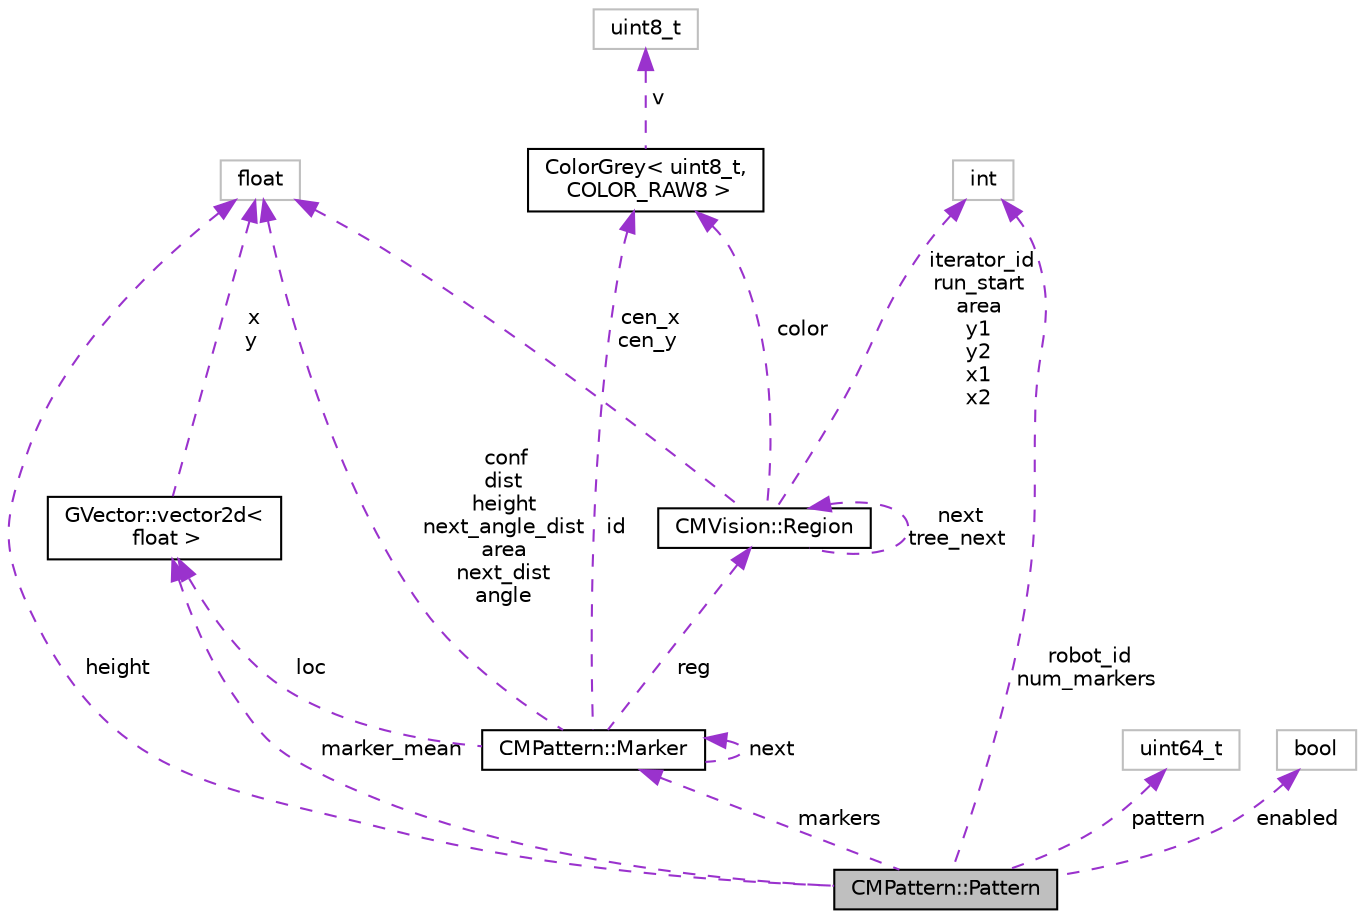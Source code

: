 digraph "CMPattern::Pattern"
{
 // INTERACTIVE_SVG=YES
  edge [fontname="Helvetica",fontsize="10",labelfontname="Helvetica",labelfontsize="10"];
  node [fontname="Helvetica",fontsize="10",shape=record];
  Node1 [label="CMPattern::Pattern",height=0.2,width=0.4,color="black", fillcolor="grey75", style="filled", fontcolor="black"];
  Node2 -> Node1 [dir="back",color="darkorchid3",fontsize="10",style="dashed",label=" markers" ,fontname="Helvetica"];
  Node2 [label="CMPattern::Marker",height=0.2,width=0.4,color="black", fillcolor="white", style="filled",URL="$de/d02/class_c_m_pattern_1_1_marker.html"];
  Node2 -> Node2 [dir="back",color="darkorchid3",fontsize="10",style="dashed",label=" next" ,fontname="Helvetica"];
  Node3 -> Node2 [dir="back",color="darkorchid3",fontsize="10",style="dashed",label=" conf\ndist\nheight\nnext_angle_dist\narea\nnext_dist\nangle" ,fontname="Helvetica"];
  Node3 [label="float",height=0.2,width=0.4,color="grey75", fillcolor="white", style="filled"];
  Node4 -> Node2 [dir="back",color="darkorchid3",fontsize="10",style="dashed",label=" reg" ,fontname="Helvetica"];
  Node4 [label="CMVision::Region",height=0.2,width=0.4,color="black", fillcolor="white", style="filled",URL="$da/deb/class_c_m_vision_1_1_region.html"];
  Node3 -> Node4 [dir="back",color="darkorchid3",fontsize="10",style="dashed",label=" cen_x\ncen_y" ,fontname="Helvetica"];
  Node4 -> Node4 [dir="back",color="darkorchid3",fontsize="10",style="dashed",label=" next\ntree_next" ,fontname="Helvetica"];
  Node5 -> Node4 [dir="back",color="darkorchid3",fontsize="10",style="dashed",label=" iterator_id\nrun_start\narea\ny1\ny2\nx1\nx2" ,fontname="Helvetica"];
  Node5 [label="int",height=0.2,width=0.4,color="grey75", fillcolor="white", style="filled"];
  Node6 -> Node4 [dir="back",color="darkorchid3",fontsize="10",style="dashed",label=" color" ,fontname="Helvetica"];
  Node6 [label="ColorGrey\< uint8_t,\l COLOR_RAW8 \>",height=0.2,width=0.4,color="black", fillcolor="white", style="filled",URL="$db/d8f/class_color_grey.html"];
  Node7 -> Node6 [dir="back",color="darkorchid3",fontsize="10",style="dashed",label=" v" ,fontname="Helvetica"];
  Node7 [label="uint8_t",height=0.2,width=0.4,color="grey75", fillcolor="white", style="filled"];
  Node8 -> Node2 [dir="back",color="darkorchid3",fontsize="10",style="dashed",label=" loc" ,fontname="Helvetica"];
  Node8 [label="GVector::vector2d\<\l float \>",height=0.2,width=0.4,color="black", fillcolor="white", style="filled",URL="$d8/d10/class_g_vector_1_1vector2d.html"];
  Node3 -> Node8 [dir="back",color="darkorchid3",fontsize="10",style="dashed",label=" x\ny" ,fontname="Helvetica"];
  Node6 -> Node2 [dir="back",color="darkorchid3",fontsize="10",style="dashed",label=" id" ,fontname="Helvetica"];
  Node9 -> Node1 [dir="back",color="darkorchid3",fontsize="10",style="dashed",label=" pattern" ,fontname="Helvetica"];
  Node9 [label="uint64_t",height=0.2,width=0.4,color="grey75", fillcolor="white", style="filled"];
  Node3 -> Node1 [dir="back",color="darkorchid3",fontsize="10",style="dashed",label=" height" ,fontname="Helvetica"];
  Node8 -> Node1 [dir="back",color="darkorchid3",fontsize="10",style="dashed",label=" marker_mean" ,fontname="Helvetica"];
  Node5 -> Node1 [dir="back",color="darkorchid3",fontsize="10",style="dashed",label=" robot_id\nnum_markers" ,fontname="Helvetica"];
  Node10 -> Node1 [dir="back",color="darkorchid3",fontsize="10",style="dashed",label=" enabled" ,fontname="Helvetica"];
  Node10 [label="bool",height=0.2,width=0.4,color="grey75", fillcolor="white", style="filled"];
}
